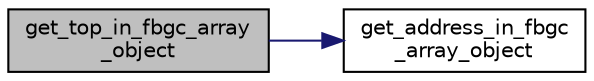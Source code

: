 digraph "get_top_in_fbgc_array_object"
{
  edge [fontname="Helvetica",fontsize="10",labelfontname="Helvetica",labelfontsize="10"];
  node [fontname="Helvetica",fontsize="10",shape=record];
  rankdir="LR";
  Node14 [label="get_top_in_fbgc_array\l_object",height=0.2,width=0.4,color="black", fillcolor="grey75", style="filled", fontcolor="black"];
  Node14 -> Node15 [color="midnightblue",fontsize="10",style="solid"];
  Node15 [label="get_address_in_fbgc\l_array_object",height=0.2,width=0.4,color="black", fillcolor="white", style="filled",URL="$array__object_8c.html#addab80506fde9c7d5d262322674dc12f"];
}
